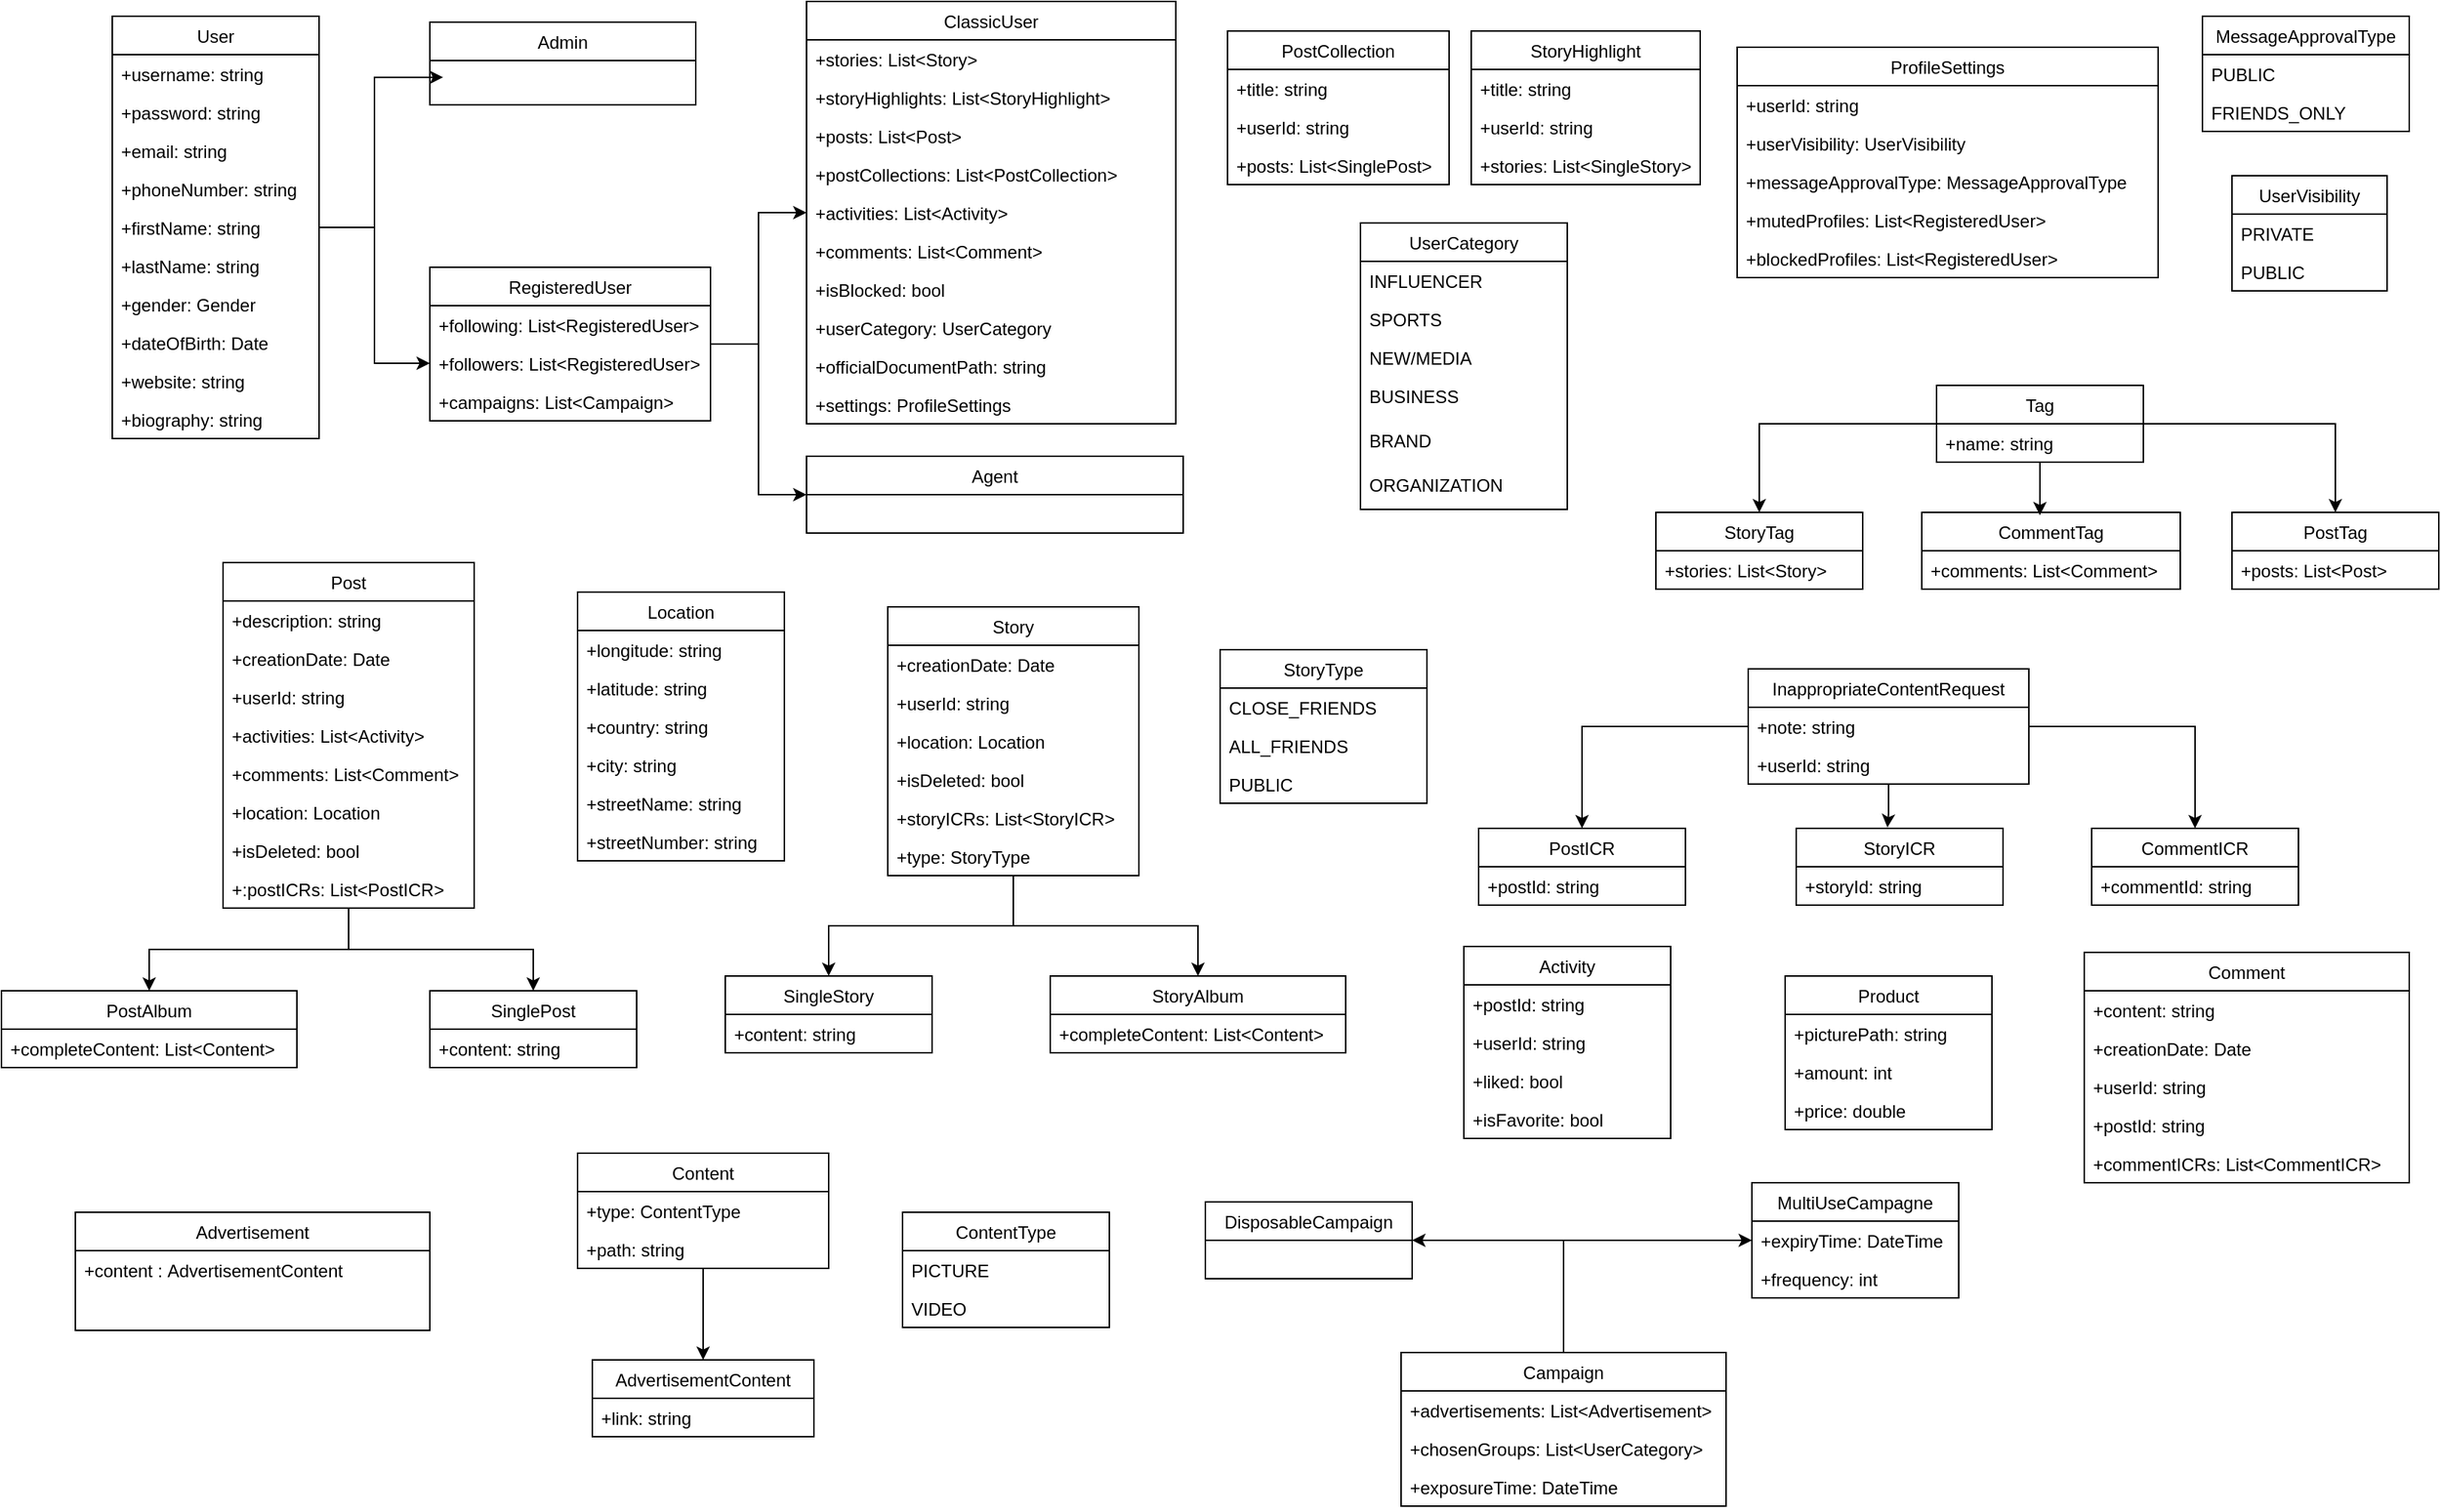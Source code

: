 <mxfile version="14.6.6" type="github">
  <diagram id="aJBuOI1GWzpMyhJK2BpH" name="Page-1">
    <mxGraphModel dx="1466" dy="678" grid="1" gridSize="10" guides="1" tooltips="1" connect="1" arrows="1" fold="1" page="1" pageScale="1" pageWidth="850" pageHeight="1100" math="0" shadow="0">
      <root>
        <mxCell id="0" />
        <mxCell id="1" parent="0" />
        <mxCell id="c_Kaz1U0MEZfS42UwjgD-6" style="edgeStyle=orthogonalEdgeStyle;rounded=0;orthogonalLoop=1;jettySize=auto;html=1;exitX=0.5;exitY=1;exitDx=0;exitDy=0;" parent="1" edge="1">
          <mxGeometry relative="1" as="geometry">
            <mxPoint x="60" y="450" as="sourcePoint" />
            <mxPoint x="60" y="450" as="targetPoint" />
          </mxGeometry>
        </mxCell>
        <mxCell id="V9r57XBYMyIFjuuc4Z4z-8" value="Advertisement" style="swimlane;fontStyle=0;childLayout=stackLayout;horizontal=1;startSize=26;fillColor=none;horizontalStack=0;resizeParent=1;resizeParentMax=0;resizeLast=0;collapsible=1;marginBottom=0;" parent="1" vertex="1">
          <mxGeometry x="60" y="840" width="240" height="80" as="geometry" />
        </mxCell>
        <mxCell id="V9r57XBYMyIFjuuc4Z4z-9" value="+content : AdvertisementContent" style="text;strokeColor=none;fillColor=none;align=left;verticalAlign=top;spacingLeft=4;spacingRight=4;overflow=hidden;rotatable=0;points=[[0,0.5],[1,0.5]];portConstraint=eastwest;" parent="V9r57XBYMyIFjuuc4Z4z-8" vertex="1">
          <mxGeometry y="26" width="240" height="54" as="geometry" />
        </mxCell>
        <mxCell id="aZZGKHn7DD-pm9w_UAQp-35" style="edgeStyle=orthogonalEdgeStyle;rounded=0;orthogonalLoop=1;jettySize=auto;html=1;entryX=0;entryY=0.5;entryDx=0;entryDy=0;" edge="1" parent="1" source="V9r57XBYMyIFjuuc4Z4z-31" target="aZZGKHn7DD-pm9w_UAQp-19">
          <mxGeometry relative="1" as="geometry" />
        </mxCell>
        <mxCell id="aZZGKHn7DD-pm9w_UAQp-37" style="edgeStyle=orthogonalEdgeStyle;rounded=0;orthogonalLoop=1;jettySize=auto;html=1;" edge="1" parent="1" source="V9r57XBYMyIFjuuc4Z4z-31" target="aZZGKHn7DD-pm9w_UAQp-31">
          <mxGeometry relative="1" as="geometry" />
        </mxCell>
        <mxCell id="V9r57XBYMyIFjuuc4Z4z-31" value="RegisteredUser" style="swimlane;fontStyle=0;childLayout=stackLayout;horizontal=1;startSize=26;fillColor=none;horizontalStack=0;resizeParent=1;resizeParentMax=0;resizeLast=0;collapsible=1;marginBottom=0;" parent="1" vertex="1">
          <mxGeometry x="300" y="200" width="190" height="104" as="geometry" />
        </mxCell>
        <mxCell id="V9r57XBYMyIFjuuc4Z4z-32" value="+following: List&lt;RegisteredUser&gt;&#xa;" style="text;strokeColor=none;fillColor=none;align=left;verticalAlign=top;spacingLeft=4;spacingRight=4;overflow=hidden;rotatable=0;points=[[0,0.5],[1,0.5]];portConstraint=eastwest;" parent="V9r57XBYMyIFjuuc4Z4z-31" vertex="1">
          <mxGeometry y="26" width="190" height="26" as="geometry" />
        </mxCell>
        <mxCell id="V9r57XBYMyIFjuuc4Z4z-35" value="+followers: List&lt;RegisteredUser&gt;" style="text;strokeColor=none;fillColor=none;align=left;verticalAlign=top;spacingLeft=4;spacingRight=4;overflow=hidden;rotatable=0;points=[[0,0.5],[1,0.5]];portConstraint=eastwest;" parent="V9r57XBYMyIFjuuc4Z4z-31" vertex="1">
          <mxGeometry y="52" width="190" height="26" as="geometry" />
        </mxCell>
        <mxCell id="V9r57XBYMyIFjuuc4Z4z-40" value="+campaigns: List&lt;Campaign&gt;" style="text;strokeColor=none;fillColor=none;align=left;verticalAlign=top;spacingLeft=4;spacingRight=4;overflow=hidden;rotatable=0;points=[[0,0.5],[1,0.5]];portConstraint=eastwest;" parent="V9r57XBYMyIFjuuc4Z4z-31" vertex="1">
          <mxGeometry y="78" width="190" height="26" as="geometry" />
        </mxCell>
        <mxCell id="aZZGKHn7DD-pm9w_UAQp-1" value="Admin" style="swimlane;fontStyle=0;childLayout=stackLayout;horizontal=1;startSize=26;fillColor=none;horizontalStack=0;resizeParent=1;resizeParentMax=0;resizeLast=0;collapsible=1;marginBottom=0;" vertex="1" parent="1">
          <mxGeometry x="300" y="34" width="180" height="56" as="geometry" />
        </mxCell>
        <mxCell id="aZZGKHn7DD-pm9w_UAQp-23" style="edgeStyle=orthogonalEdgeStyle;rounded=0;orthogonalLoop=1;jettySize=auto;html=1;entryX=0.05;entryY=0.667;entryDx=0;entryDy=0;entryPerimeter=0;" edge="1" parent="1" source="aZZGKHn7DD-pm9w_UAQp-5" target="aZZGKHn7DD-pm9w_UAQp-1">
          <mxGeometry relative="1" as="geometry" />
        </mxCell>
        <mxCell id="aZZGKHn7DD-pm9w_UAQp-30" style="edgeStyle=orthogonalEdgeStyle;rounded=0;orthogonalLoop=1;jettySize=auto;html=1;" edge="1" parent="1" source="aZZGKHn7DD-pm9w_UAQp-5" target="V9r57XBYMyIFjuuc4Z4z-35">
          <mxGeometry relative="1" as="geometry" />
        </mxCell>
        <mxCell id="aZZGKHn7DD-pm9w_UAQp-5" value="User" style="swimlane;fontStyle=0;childLayout=stackLayout;horizontal=1;startSize=26;fillColor=none;horizontalStack=0;resizeParent=1;resizeParentMax=0;resizeLast=0;collapsible=1;marginBottom=0;" vertex="1" parent="1">
          <mxGeometry x="85" y="30" width="140" height="286" as="geometry">
            <mxRectangle x="110" y="-91" width="60" height="26" as="alternateBounds" />
          </mxGeometry>
        </mxCell>
        <mxCell id="aZZGKHn7DD-pm9w_UAQp-6" value="+username: string" style="text;strokeColor=none;fillColor=none;align=left;verticalAlign=top;spacingLeft=4;spacingRight=4;overflow=hidden;rotatable=0;points=[[0,0.5],[1,0.5]];portConstraint=eastwest;" vertex="1" parent="aZZGKHn7DD-pm9w_UAQp-5">
          <mxGeometry y="26" width="140" height="26" as="geometry" />
        </mxCell>
        <mxCell id="aZZGKHn7DD-pm9w_UAQp-7" value="+password: string" style="text;strokeColor=none;fillColor=none;align=left;verticalAlign=top;spacingLeft=4;spacingRight=4;overflow=hidden;rotatable=0;points=[[0,0.5],[1,0.5]];portConstraint=eastwest;" vertex="1" parent="aZZGKHn7DD-pm9w_UAQp-5">
          <mxGeometry y="52" width="140" height="26" as="geometry" />
        </mxCell>
        <mxCell id="aZZGKHn7DD-pm9w_UAQp-8" value="+email: string" style="text;strokeColor=none;fillColor=none;align=left;verticalAlign=top;spacingLeft=4;spacingRight=4;overflow=hidden;rotatable=0;points=[[0,0.5],[1,0.5]];portConstraint=eastwest;" vertex="1" parent="aZZGKHn7DD-pm9w_UAQp-5">
          <mxGeometry y="78" width="140" height="26" as="geometry" />
        </mxCell>
        <mxCell id="aZZGKHn7DD-pm9w_UAQp-9" value="+phoneNumber: string" style="text;strokeColor=none;fillColor=none;align=left;verticalAlign=top;spacingLeft=4;spacingRight=4;overflow=hidden;rotatable=0;points=[[0,0.5],[1,0.5]];portConstraint=eastwest;" vertex="1" parent="aZZGKHn7DD-pm9w_UAQp-5">
          <mxGeometry y="104" width="140" height="26" as="geometry" />
        </mxCell>
        <mxCell id="aZZGKHn7DD-pm9w_UAQp-10" value="+firstName: string" style="text;strokeColor=none;fillColor=none;align=left;verticalAlign=top;spacingLeft=4;spacingRight=4;overflow=hidden;rotatable=0;points=[[0,0.5],[1,0.5]];portConstraint=eastwest;" vertex="1" parent="aZZGKHn7DD-pm9w_UAQp-5">
          <mxGeometry y="130" width="140" height="26" as="geometry" />
        </mxCell>
        <mxCell id="aZZGKHn7DD-pm9w_UAQp-11" value="+lastName: string" style="text;strokeColor=none;fillColor=none;align=left;verticalAlign=top;spacingLeft=4;spacingRight=4;overflow=hidden;rotatable=0;points=[[0,0.5],[1,0.5]];portConstraint=eastwest;" vertex="1" parent="aZZGKHn7DD-pm9w_UAQp-5">
          <mxGeometry y="156" width="140" height="26" as="geometry" />
        </mxCell>
        <mxCell id="aZZGKHn7DD-pm9w_UAQp-12" value="+gender: Gender" style="text;strokeColor=none;fillColor=none;align=left;verticalAlign=top;spacingLeft=4;spacingRight=4;overflow=hidden;rotatable=0;points=[[0,0.5],[1,0.5]];portConstraint=eastwest;" vertex="1" parent="aZZGKHn7DD-pm9w_UAQp-5">
          <mxGeometry y="182" width="140" height="26" as="geometry" />
        </mxCell>
        <mxCell id="aZZGKHn7DD-pm9w_UAQp-13" value="+dateOfBirth: Date" style="text;strokeColor=none;fillColor=none;align=left;verticalAlign=top;spacingLeft=4;spacingRight=4;overflow=hidden;rotatable=0;points=[[0,0.5],[1,0.5]];portConstraint=eastwest;" vertex="1" parent="aZZGKHn7DD-pm9w_UAQp-5">
          <mxGeometry y="208" width="140" height="26" as="geometry" />
        </mxCell>
        <mxCell id="aZZGKHn7DD-pm9w_UAQp-15" value="+website: string" style="text;strokeColor=none;fillColor=none;align=left;verticalAlign=top;spacingLeft=4;spacingRight=4;overflow=hidden;rotatable=0;points=[[0,0.5],[1,0.5]];portConstraint=eastwest;" vertex="1" parent="aZZGKHn7DD-pm9w_UAQp-5">
          <mxGeometry y="234" width="140" height="26" as="geometry" />
        </mxCell>
        <mxCell id="aZZGKHn7DD-pm9w_UAQp-16" value="+biography: string" style="text;strokeColor=none;fillColor=none;align=left;verticalAlign=top;spacingLeft=4;spacingRight=4;overflow=hidden;rotatable=0;points=[[0,0.5],[1,0.5]];portConstraint=eastwest;" vertex="1" parent="aZZGKHn7DD-pm9w_UAQp-5">
          <mxGeometry y="260" width="140" height="26" as="geometry" />
        </mxCell>
        <mxCell id="aZZGKHn7DD-pm9w_UAQp-19" value="Agent" style="swimlane;fontStyle=0;childLayout=stackLayout;horizontal=1;startSize=26;fillColor=none;horizontalStack=0;resizeParent=1;resizeParentMax=0;resizeLast=0;collapsible=1;marginBottom=0;" vertex="1" parent="1">
          <mxGeometry x="555" y="328" width="255" height="52" as="geometry" />
        </mxCell>
        <mxCell id="aZZGKHn7DD-pm9w_UAQp-31" value="ClassicUser" style="swimlane;fontStyle=0;childLayout=stackLayout;horizontal=1;startSize=26;fillColor=none;horizontalStack=0;resizeParent=1;resizeParentMax=0;resizeLast=0;collapsible=1;marginBottom=0;" vertex="1" parent="1">
          <mxGeometry x="555" y="20" width="250" height="286" as="geometry" />
        </mxCell>
        <mxCell id="aZZGKHn7DD-pm9w_UAQp-32" value="+stories: List&lt;Story&gt;" style="text;strokeColor=none;fillColor=none;align=left;verticalAlign=top;spacingLeft=4;spacingRight=4;overflow=hidden;rotatable=0;points=[[0,0.5],[1,0.5]];portConstraint=eastwest;" vertex="1" parent="aZZGKHn7DD-pm9w_UAQp-31">
          <mxGeometry y="26" width="250" height="26" as="geometry" />
        </mxCell>
        <mxCell id="aZZGKHn7DD-pm9w_UAQp-33" value="+storyHighlights: List&lt;StoryHighlight&gt;" style="text;strokeColor=none;fillColor=none;align=left;verticalAlign=top;spacingLeft=4;spacingRight=4;overflow=hidden;rotatable=0;points=[[0,0.5],[1,0.5]];portConstraint=eastwest;" vertex="1" parent="aZZGKHn7DD-pm9w_UAQp-31">
          <mxGeometry y="52" width="250" height="26" as="geometry" />
        </mxCell>
        <mxCell id="aZZGKHn7DD-pm9w_UAQp-38" value="+posts: List&lt;Post&gt;" style="text;strokeColor=none;fillColor=none;align=left;verticalAlign=top;spacingLeft=4;spacingRight=4;overflow=hidden;rotatable=0;points=[[0,0.5],[1,0.5]];portConstraint=eastwest;" vertex="1" parent="aZZGKHn7DD-pm9w_UAQp-31">
          <mxGeometry y="78" width="250" height="26" as="geometry" />
        </mxCell>
        <mxCell id="aZZGKHn7DD-pm9w_UAQp-42" value="+postCollections: List&lt;PostCollection&gt;" style="text;strokeColor=none;fillColor=none;align=left;verticalAlign=top;spacingLeft=4;spacingRight=4;overflow=hidden;rotatable=0;points=[[0,0.5],[1,0.5]];portConstraint=eastwest;" vertex="1" parent="aZZGKHn7DD-pm9w_UAQp-31">
          <mxGeometry y="104" width="250" height="26" as="geometry" />
        </mxCell>
        <mxCell id="aZZGKHn7DD-pm9w_UAQp-43" value="+activities: List&lt;Activity&gt;" style="text;strokeColor=none;fillColor=none;align=left;verticalAlign=top;spacingLeft=4;spacingRight=4;overflow=hidden;rotatable=0;points=[[0,0.5],[1,0.5]];portConstraint=eastwest;" vertex="1" parent="aZZGKHn7DD-pm9w_UAQp-31">
          <mxGeometry y="130" width="250" height="26" as="geometry" />
        </mxCell>
        <mxCell id="aZZGKHn7DD-pm9w_UAQp-44" value="+comments: List&lt;Comment&gt;" style="text;strokeColor=none;fillColor=none;align=left;verticalAlign=top;spacingLeft=4;spacingRight=4;overflow=hidden;rotatable=0;points=[[0,0.5],[1,0.5]];portConstraint=eastwest;" vertex="1" parent="aZZGKHn7DD-pm9w_UAQp-31">
          <mxGeometry y="156" width="250" height="26" as="geometry" />
        </mxCell>
        <mxCell id="aZZGKHn7DD-pm9w_UAQp-45" value="+isBlocked: bool" style="text;strokeColor=none;fillColor=none;align=left;verticalAlign=top;spacingLeft=4;spacingRight=4;overflow=hidden;rotatable=0;points=[[0,0.5],[1,0.5]];portConstraint=eastwest;" vertex="1" parent="aZZGKHn7DD-pm9w_UAQp-31">
          <mxGeometry y="182" width="250" height="26" as="geometry" />
        </mxCell>
        <mxCell id="aZZGKHn7DD-pm9w_UAQp-46" value="+userCategory: UserCategory" style="text;strokeColor=none;fillColor=none;align=left;verticalAlign=top;spacingLeft=4;spacingRight=4;overflow=hidden;rotatable=0;points=[[0,0.5],[1,0.5]];portConstraint=eastwest;" vertex="1" parent="aZZGKHn7DD-pm9w_UAQp-31">
          <mxGeometry y="208" width="250" height="26" as="geometry" />
        </mxCell>
        <mxCell id="aZZGKHn7DD-pm9w_UAQp-54" value="+officialDocumentPath: string" style="text;strokeColor=none;fillColor=none;align=left;verticalAlign=top;spacingLeft=4;spacingRight=4;overflow=hidden;rotatable=0;points=[[0,0.5],[1,0.5]];portConstraint=eastwest;" vertex="1" parent="aZZGKHn7DD-pm9w_UAQp-31">
          <mxGeometry y="234" width="250" height="26" as="geometry" />
        </mxCell>
        <mxCell id="aZZGKHn7DD-pm9w_UAQp-75" value="+settings: ProfileSettings" style="text;strokeColor=none;fillColor=none;align=left;verticalAlign=top;spacingLeft=4;spacingRight=4;overflow=hidden;rotatable=0;points=[[0,0.5],[1,0.5]];portConstraint=eastwest;" vertex="1" parent="aZZGKHn7DD-pm9w_UAQp-31">
          <mxGeometry y="260" width="250" height="26" as="geometry" />
        </mxCell>
        <mxCell id="aZZGKHn7DD-pm9w_UAQp-47" value="UserCategory" style="swimlane;fontStyle=0;childLayout=stackLayout;horizontal=1;startSize=26;fillColor=none;horizontalStack=0;resizeParent=1;resizeParentMax=0;resizeLast=0;collapsible=1;marginBottom=0;" vertex="1" parent="1">
          <mxGeometry x="930" y="170" width="140" height="194" as="geometry" />
        </mxCell>
        <mxCell id="aZZGKHn7DD-pm9w_UAQp-48" value="INFLUENCER" style="text;strokeColor=none;fillColor=none;align=left;verticalAlign=top;spacingLeft=4;spacingRight=4;overflow=hidden;rotatable=0;points=[[0,0.5],[1,0.5]];portConstraint=eastwest;" vertex="1" parent="aZZGKHn7DD-pm9w_UAQp-47">
          <mxGeometry y="26" width="140" height="26" as="geometry" />
        </mxCell>
        <mxCell id="aZZGKHn7DD-pm9w_UAQp-49" value="SPORTS" style="text;strokeColor=none;fillColor=none;align=left;verticalAlign=top;spacingLeft=4;spacingRight=4;overflow=hidden;rotatable=0;points=[[0,0.5],[1,0.5]];portConstraint=eastwest;" vertex="1" parent="aZZGKHn7DD-pm9w_UAQp-47">
          <mxGeometry y="52" width="140" height="26" as="geometry" />
        </mxCell>
        <mxCell id="aZZGKHn7DD-pm9w_UAQp-50" value="NEW/MEDIA" style="text;strokeColor=none;fillColor=none;align=left;verticalAlign=top;spacingLeft=4;spacingRight=4;overflow=hidden;rotatable=0;points=[[0,0.5],[1,0.5]];portConstraint=eastwest;" vertex="1" parent="aZZGKHn7DD-pm9w_UAQp-47">
          <mxGeometry y="78" width="140" height="26" as="geometry" />
        </mxCell>
        <mxCell id="aZZGKHn7DD-pm9w_UAQp-51" value="BUSINESS" style="text;strokeColor=none;fillColor=none;align=left;verticalAlign=top;spacingLeft=4;spacingRight=4;overflow=hidden;rotatable=0;points=[[0,0.5],[1,0.5]];portConstraint=eastwest;" vertex="1" parent="aZZGKHn7DD-pm9w_UAQp-47">
          <mxGeometry y="104" width="140" height="30" as="geometry" />
        </mxCell>
        <mxCell id="aZZGKHn7DD-pm9w_UAQp-52" value="BRAND" style="text;strokeColor=none;fillColor=none;align=left;verticalAlign=top;spacingLeft=4;spacingRight=4;overflow=hidden;rotatable=0;points=[[0,0.5],[1,0.5]];portConstraint=eastwest;" vertex="1" parent="aZZGKHn7DD-pm9w_UAQp-47">
          <mxGeometry y="134" width="140" height="30" as="geometry" />
        </mxCell>
        <mxCell id="aZZGKHn7DD-pm9w_UAQp-53" value="ORGANIZATION" style="text;strokeColor=none;fillColor=none;align=left;verticalAlign=top;spacingLeft=4;spacingRight=4;overflow=hidden;rotatable=0;points=[[0,0.5],[1,0.5]];portConstraint=eastwest;" vertex="1" parent="aZZGKHn7DD-pm9w_UAQp-47">
          <mxGeometry y="164" width="140" height="30" as="geometry" />
        </mxCell>
        <mxCell id="aZZGKHn7DD-pm9w_UAQp-55" value="ProfileSettings" style="swimlane;fontStyle=0;childLayout=stackLayout;horizontal=1;startSize=26;fillColor=none;horizontalStack=0;resizeParent=1;resizeParentMax=0;resizeLast=0;collapsible=1;marginBottom=0;" vertex="1" parent="1">
          <mxGeometry x="1185" y="51" width="285" height="156" as="geometry" />
        </mxCell>
        <mxCell id="aZZGKHn7DD-pm9w_UAQp-56" value="+userId: string" style="text;strokeColor=none;fillColor=none;align=left;verticalAlign=top;spacingLeft=4;spacingRight=4;overflow=hidden;rotatable=0;points=[[0,0.5],[1,0.5]];portConstraint=eastwest;" vertex="1" parent="aZZGKHn7DD-pm9w_UAQp-55">
          <mxGeometry y="26" width="285" height="26" as="geometry" />
        </mxCell>
        <mxCell id="aZZGKHn7DD-pm9w_UAQp-59" value="+userVisibility: UserVisibility" style="text;strokeColor=none;fillColor=none;align=left;verticalAlign=top;spacingLeft=4;spacingRight=4;overflow=hidden;rotatable=0;points=[[0,0.5],[1,0.5]];portConstraint=eastwest;" vertex="1" parent="aZZGKHn7DD-pm9w_UAQp-55">
          <mxGeometry y="52" width="285" height="26" as="geometry" />
        </mxCell>
        <mxCell id="aZZGKHn7DD-pm9w_UAQp-60" value="+messageApprovalType: MessageApprovalType" style="text;strokeColor=none;fillColor=none;align=left;verticalAlign=top;spacingLeft=4;spacingRight=4;overflow=hidden;rotatable=0;points=[[0,0.5],[1,0.5]];portConstraint=eastwest;" vertex="1" parent="aZZGKHn7DD-pm9w_UAQp-55">
          <mxGeometry y="78" width="285" height="26" as="geometry" />
        </mxCell>
        <mxCell id="aZZGKHn7DD-pm9w_UAQp-61" value="+mutedProfiles: List&lt;RegisteredUser&gt;" style="text;strokeColor=none;fillColor=none;align=left;verticalAlign=top;spacingLeft=4;spacingRight=4;overflow=hidden;rotatable=0;points=[[0,0.5],[1,0.5]];portConstraint=eastwest;" vertex="1" parent="aZZGKHn7DD-pm9w_UAQp-55">
          <mxGeometry y="104" width="285" height="26" as="geometry" />
        </mxCell>
        <mxCell id="aZZGKHn7DD-pm9w_UAQp-62" value="+blockedProfiles: List&lt;RegisteredUser&gt;" style="text;strokeColor=none;fillColor=none;align=left;verticalAlign=top;spacingLeft=4;spacingRight=4;overflow=hidden;rotatable=0;points=[[0,0.5],[1,0.5]];portConstraint=eastwest;" vertex="1" parent="aZZGKHn7DD-pm9w_UAQp-55">
          <mxGeometry y="130" width="285" height="26" as="geometry" />
        </mxCell>
        <mxCell id="aZZGKHn7DD-pm9w_UAQp-67" value="UserVisibility" style="swimlane;fontStyle=0;childLayout=stackLayout;horizontal=1;startSize=26;fillColor=none;horizontalStack=0;resizeParent=1;resizeParentMax=0;resizeLast=0;collapsible=1;marginBottom=0;" vertex="1" parent="1">
          <mxGeometry x="1520" y="138" width="105" height="78" as="geometry" />
        </mxCell>
        <mxCell id="aZZGKHn7DD-pm9w_UAQp-68" value="PRIVATE" style="text;strokeColor=none;fillColor=none;align=left;verticalAlign=top;spacingLeft=4;spacingRight=4;overflow=hidden;rotatable=0;points=[[0,0.5],[1,0.5]];portConstraint=eastwest;" vertex="1" parent="aZZGKHn7DD-pm9w_UAQp-67">
          <mxGeometry y="26" width="105" height="26" as="geometry" />
        </mxCell>
        <mxCell id="aZZGKHn7DD-pm9w_UAQp-69" value="PUBLIC" style="text;strokeColor=none;fillColor=none;align=left;verticalAlign=top;spacingLeft=4;spacingRight=4;overflow=hidden;rotatable=0;points=[[0,0.5],[1,0.5]];portConstraint=eastwest;" vertex="1" parent="aZZGKHn7DD-pm9w_UAQp-67">
          <mxGeometry y="52" width="105" height="26" as="geometry" />
        </mxCell>
        <mxCell id="aZZGKHn7DD-pm9w_UAQp-71" value="MessageApprovalType" style="swimlane;fontStyle=0;childLayout=stackLayout;horizontal=1;startSize=26;fillColor=none;horizontalStack=0;resizeParent=1;resizeParentMax=0;resizeLast=0;collapsible=1;marginBottom=0;" vertex="1" parent="1">
          <mxGeometry x="1500" y="30" width="140" height="78" as="geometry" />
        </mxCell>
        <mxCell id="aZZGKHn7DD-pm9w_UAQp-72" value="PUBLIC" style="text;strokeColor=none;fillColor=none;align=left;verticalAlign=top;spacingLeft=4;spacingRight=4;overflow=hidden;rotatable=0;points=[[0,0.5],[1,0.5]];portConstraint=eastwest;" vertex="1" parent="aZZGKHn7DD-pm9w_UAQp-71">
          <mxGeometry y="26" width="140" height="26" as="geometry" />
        </mxCell>
        <mxCell id="aZZGKHn7DD-pm9w_UAQp-73" value="FRIENDS_ONLY" style="text;strokeColor=none;fillColor=none;align=left;verticalAlign=top;spacingLeft=4;spacingRight=4;overflow=hidden;rotatable=0;points=[[0,0.5],[1,0.5]];portConstraint=eastwest;" vertex="1" parent="aZZGKHn7DD-pm9w_UAQp-71">
          <mxGeometry y="52" width="140" height="26" as="geometry" />
        </mxCell>
        <mxCell id="aZZGKHn7DD-pm9w_UAQp-92" style="edgeStyle=orthogonalEdgeStyle;rounded=0;orthogonalLoop=1;jettySize=auto;html=1;" edge="1" parent="1" source="aZZGKHn7DD-pm9w_UAQp-76" target="aZZGKHn7DD-pm9w_UAQp-80">
          <mxGeometry relative="1" as="geometry" />
        </mxCell>
        <mxCell id="aZZGKHn7DD-pm9w_UAQp-93" style="edgeStyle=orthogonalEdgeStyle;rounded=0;orthogonalLoop=1;jettySize=auto;html=1;entryX=0.5;entryY=0;entryDx=0;entryDy=0;" edge="1" parent="1" source="aZZGKHn7DD-pm9w_UAQp-76" target="aZZGKHn7DD-pm9w_UAQp-88">
          <mxGeometry relative="1" as="geometry" />
        </mxCell>
        <mxCell id="aZZGKHn7DD-pm9w_UAQp-94" style="edgeStyle=orthogonalEdgeStyle;rounded=0;orthogonalLoop=1;jettySize=auto;html=1;entryX=0.457;entryY=0.038;entryDx=0;entryDy=0;entryPerimeter=0;" edge="1" parent="1" source="aZZGKHn7DD-pm9w_UAQp-76" target="aZZGKHn7DD-pm9w_UAQp-84">
          <mxGeometry relative="1" as="geometry" />
        </mxCell>
        <mxCell id="aZZGKHn7DD-pm9w_UAQp-76" value="Tag" style="swimlane;fontStyle=0;childLayout=stackLayout;horizontal=1;startSize=26;fillColor=none;horizontalStack=0;resizeParent=1;resizeParentMax=0;resizeLast=0;collapsible=1;marginBottom=0;" vertex="1" parent="1">
          <mxGeometry x="1320" y="280" width="140" height="52" as="geometry" />
        </mxCell>
        <mxCell id="aZZGKHn7DD-pm9w_UAQp-77" value="+name: string" style="text;strokeColor=none;fillColor=none;align=left;verticalAlign=top;spacingLeft=4;spacingRight=4;overflow=hidden;rotatable=0;points=[[0,0.5],[1,0.5]];portConstraint=eastwest;" vertex="1" parent="aZZGKHn7DD-pm9w_UAQp-76">
          <mxGeometry y="26" width="140" height="26" as="geometry" />
        </mxCell>
        <mxCell id="aZZGKHn7DD-pm9w_UAQp-80" value="StoryTag" style="swimlane;fontStyle=0;childLayout=stackLayout;horizontal=1;startSize=26;fillColor=none;horizontalStack=0;resizeParent=1;resizeParentMax=0;resizeLast=0;collapsible=1;marginBottom=0;" vertex="1" parent="1">
          <mxGeometry x="1130" y="366" width="140" height="52" as="geometry" />
        </mxCell>
        <mxCell id="aZZGKHn7DD-pm9w_UAQp-82" value="+stories: List&lt;Story&gt;" style="text;strokeColor=none;fillColor=none;align=left;verticalAlign=top;spacingLeft=4;spacingRight=4;overflow=hidden;rotatable=0;points=[[0,0.5],[1,0.5]];portConstraint=eastwest;" vertex="1" parent="aZZGKHn7DD-pm9w_UAQp-80">
          <mxGeometry y="26" width="140" height="26" as="geometry" />
        </mxCell>
        <mxCell id="aZZGKHn7DD-pm9w_UAQp-84" value="CommentTag" style="swimlane;fontStyle=0;childLayout=stackLayout;horizontal=1;startSize=26;fillColor=none;horizontalStack=0;resizeParent=1;resizeParentMax=0;resizeLast=0;collapsible=1;marginBottom=0;" vertex="1" parent="1">
          <mxGeometry x="1310" y="366" width="175" height="52" as="geometry" />
        </mxCell>
        <mxCell id="aZZGKHn7DD-pm9w_UAQp-86" value="+comments: List&lt;Comment&gt;" style="text;strokeColor=none;fillColor=none;align=left;verticalAlign=top;spacingLeft=4;spacingRight=4;overflow=hidden;rotatable=0;points=[[0,0.5],[1,0.5]];portConstraint=eastwest;" vertex="1" parent="aZZGKHn7DD-pm9w_UAQp-84">
          <mxGeometry y="26" width="175" height="26" as="geometry" />
        </mxCell>
        <mxCell id="aZZGKHn7DD-pm9w_UAQp-88" value="PostTag" style="swimlane;fontStyle=0;childLayout=stackLayout;horizontal=1;startSize=26;fillColor=none;horizontalStack=0;resizeParent=1;resizeParentMax=0;resizeLast=0;collapsible=1;marginBottom=0;" vertex="1" parent="1">
          <mxGeometry x="1520" y="366" width="140" height="52" as="geometry" />
        </mxCell>
        <mxCell id="aZZGKHn7DD-pm9w_UAQp-89" value="+posts: List&lt;Post&gt;" style="text;strokeColor=none;fillColor=none;align=left;verticalAlign=top;spacingLeft=4;spacingRight=4;overflow=hidden;rotatable=0;points=[[0,0.5],[1,0.5]];portConstraint=eastwest;" vertex="1" parent="aZZGKHn7DD-pm9w_UAQp-88">
          <mxGeometry y="26" width="140" height="26" as="geometry" />
        </mxCell>
        <mxCell id="aZZGKHn7DD-pm9w_UAQp-111" style="edgeStyle=orthogonalEdgeStyle;rounded=0;orthogonalLoop=1;jettySize=auto;html=1;" edge="1" parent="1" source="aZZGKHn7DD-pm9w_UAQp-95" target="aZZGKHn7DD-pm9w_UAQp-107">
          <mxGeometry relative="1" as="geometry" />
        </mxCell>
        <mxCell id="aZZGKHn7DD-pm9w_UAQp-113" style="edgeStyle=orthogonalEdgeStyle;rounded=0;orthogonalLoop=1;jettySize=auto;html=1;entryX=0.5;entryY=0;entryDx=0;entryDy=0;" edge="1" parent="1" source="aZZGKHn7DD-pm9w_UAQp-95" target="aZZGKHn7DD-pm9w_UAQp-99">
          <mxGeometry relative="1" as="geometry" />
        </mxCell>
        <mxCell id="aZZGKHn7DD-pm9w_UAQp-114" style="edgeStyle=orthogonalEdgeStyle;rounded=0;orthogonalLoop=1;jettySize=auto;html=1;entryX=0.441;entryY=-0.012;entryDx=0;entryDy=0;entryPerimeter=0;" edge="1" parent="1" source="aZZGKHn7DD-pm9w_UAQp-95" target="aZZGKHn7DD-pm9w_UAQp-103">
          <mxGeometry relative="1" as="geometry" />
        </mxCell>
        <mxCell id="aZZGKHn7DD-pm9w_UAQp-95" value="InappropriateContentRequest" style="swimlane;fontStyle=0;childLayout=stackLayout;horizontal=1;startSize=26;fillColor=none;horizontalStack=0;resizeParent=1;resizeParentMax=0;resizeLast=0;collapsible=1;marginBottom=0;" vertex="1" parent="1">
          <mxGeometry x="1192.5" y="472" width="190" height="78" as="geometry" />
        </mxCell>
        <mxCell id="aZZGKHn7DD-pm9w_UAQp-96" value="+note: string" style="text;strokeColor=none;fillColor=none;align=left;verticalAlign=top;spacingLeft=4;spacingRight=4;overflow=hidden;rotatable=0;points=[[0,0.5],[1,0.5]];portConstraint=eastwest;" vertex="1" parent="aZZGKHn7DD-pm9w_UAQp-95">
          <mxGeometry y="26" width="190" height="26" as="geometry" />
        </mxCell>
        <mxCell id="aZZGKHn7DD-pm9w_UAQp-97" value="+userId: string" style="text;strokeColor=none;fillColor=none;align=left;verticalAlign=top;spacingLeft=4;spacingRight=4;overflow=hidden;rotatable=0;points=[[0,0.5],[1,0.5]];portConstraint=eastwest;" vertex="1" parent="aZZGKHn7DD-pm9w_UAQp-95">
          <mxGeometry y="52" width="190" height="26" as="geometry" />
        </mxCell>
        <mxCell id="aZZGKHn7DD-pm9w_UAQp-99" value="PostICR" style="swimlane;fontStyle=0;childLayout=stackLayout;horizontal=1;startSize=26;fillColor=none;horizontalStack=0;resizeParent=1;resizeParentMax=0;resizeLast=0;collapsible=1;marginBottom=0;" vertex="1" parent="1">
          <mxGeometry x="1010" y="580" width="140" height="52" as="geometry" />
        </mxCell>
        <mxCell id="aZZGKHn7DD-pm9w_UAQp-100" value="+postId: string" style="text;strokeColor=none;fillColor=none;align=left;verticalAlign=top;spacingLeft=4;spacingRight=4;overflow=hidden;rotatable=0;points=[[0,0.5],[1,0.5]];portConstraint=eastwest;" vertex="1" parent="aZZGKHn7DD-pm9w_UAQp-99">
          <mxGeometry y="26" width="140" height="26" as="geometry" />
        </mxCell>
        <mxCell id="aZZGKHn7DD-pm9w_UAQp-103" value="StoryICR" style="swimlane;fontStyle=0;childLayout=stackLayout;horizontal=1;startSize=26;fillColor=none;horizontalStack=0;resizeParent=1;resizeParentMax=0;resizeLast=0;collapsible=1;marginBottom=0;" vertex="1" parent="1">
          <mxGeometry x="1225" y="580" width="140" height="52" as="geometry" />
        </mxCell>
        <mxCell id="aZZGKHn7DD-pm9w_UAQp-104" value="+storyId: string" style="text;strokeColor=none;fillColor=none;align=left;verticalAlign=top;spacingLeft=4;spacingRight=4;overflow=hidden;rotatable=0;points=[[0,0.5],[1,0.5]];portConstraint=eastwest;" vertex="1" parent="aZZGKHn7DD-pm9w_UAQp-103">
          <mxGeometry y="26" width="140" height="26" as="geometry" />
        </mxCell>
        <mxCell id="aZZGKHn7DD-pm9w_UAQp-107" value="CommentICR" style="swimlane;fontStyle=0;childLayout=stackLayout;horizontal=1;startSize=26;fillColor=none;horizontalStack=0;resizeParent=1;resizeParentMax=0;resizeLast=0;collapsible=1;marginBottom=0;" vertex="1" parent="1">
          <mxGeometry x="1425" y="580" width="140" height="52" as="geometry" />
        </mxCell>
        <mxCell id="aZZGKHn7DD-pm9w_UAQp-108" value="+commentId: string" style="text;strokeColor=none;fillColor=none;align=left;verticalAlign=top;spacingLeft=4;spacingRight=4;overflow=hidden;rotatable=0;points=[[0,0.5],[1,0.5]];portConstraint=eastwest;" vertex="1" parent="aZZGKHn7DD-pm9w_UAQp-107">
          <mxGeometry y="26" width="140" height="26" as="geometry" />
        </mxCell>
        <mxCell id="aZZGKHn7DD-pm9w_UAQp-134" style="edgeStyle=orthogonalEdgeStyle;rounded=0;orthogonalLoop=1;jettySize=auto;html=1;entryX=0.5;entryY=0;entryDx=0;entryDy=0;" edge="1" parent="1" source="aZZGKHn7DD-pm9w_UAQp-115" target="aZZGKHn7DD-pm9w_UAQp-130">
          <mxGeometry relative="1" as="geometry" />
        </mxCell>
        <mxCell id="aZZGKHn7DD-pm9w_UAQp-135" style="edgeStyle=orthogonalEdgeStyle;rounded=0;orthogonalLoop=1;jettySize=auto;html=1;" edge="1" parent="1" source="aZZGKHn7DD-pm9w_UAQp-115" target="aZZGKHn7DD-pm9w_UAQp-126">
          <mxGeometry relative="1" as="geometry" />
        </mxCell>
        <mxCell id="aZZGKHn7DD-pm9w_UAQp-115" value="Post" style="swimlane;fontStyle=0;childLayout=stackLayout;horizontal=1;startSize=26;fillColor=none;horizontalStack=0;resizeParent=1;resizeParentMax=0;resizeLast=0;collapsible=1;marginBottom=0;" vertex="1" parent="1">
          <mxGeometry x="160" y="400" width="170" height="234" as="geometry" />
        </mxCell>
        <mxCell id="aZZGKHn7DD-pm9w_UAQp-116" value="+description: string" style="text;strokeColor=none;fillColor=none;align=left;verticalAlign=top;spacingLeft=4;spacingRight=4;overflow=hidden;rotatable=0;points=[[0,0.5],[1,0.5]];portConstraint=eastwest;" vertex="1" parent="aZZGKHn7DD-pm9w_UAQp-115">
          <mxGeometry y="26" width="170" height="26" as="geometry" />
        </mxCell>
        <mxCell id="aZZGKHn7DD-pm9w_UAQp-119" value="+creationDate: Date" style="text;strokeColor=none;fillColor=none;align=left;verticalAlign=top;spacingLeft=4;spacingRight=4;overflow=hidden;rotatable=0;points=[[0,0.5],[1,0.5]];portConstraint=eastwest;" vertex="1" parent="aZZGKHn7DD-pm9w_UAQp-115">
          <mxGeometry y="52" width="170" height="26" as="geometry" />
        </mxCell>
        <mxCell id="aZZGKHn7DD-pm9w_UAQp-120" value="+userId: string" style="text;strokeColor=none;fillColor=none;align=left;verticalAlign=top;spacingLeft=4;spacingRight=4;overflow=hidden;rotatable=0;points=[[0,0.5],[1,0.5]];portConstraint=eastwest;" vertex="1" parent="aZZGKHn7DD-pm9w_UAQp-115">
          <mxGeometry y="78" width="170" height="26" as="geometry" />
        </mxCell>
        <mxCell id="aZZGKHn7DD-pm9w_UAQp-121" value="+activities: List&lt;Activity&gt;" style="text;strokeColor=none;fillColor=none;align=left;verticalAlign=top;spacingLeft=4;spacingRight=4;overflow=hidden;rotatable=0;points=[[0,0.5],[1,0.5]];portConstraint=eastwest;" vertex="1" parent="aZZGKHn7DD-pm9w_UAQp-115">
          <mxGeometry y="104" width="170" height="26" as="geometry" />
        </mxCell>
        <mxCell id="aZZGKHn7DD-pm9w_UAQp-122" value="+comments: List&lt;Comment&gt;" style="text;strokeColor=none;fillColor=none;align=left;verticalAlign=top;spacingLeft=4;spacingRight=4;overflow=hidden;rotatable=0;points=[[0,0.5],[1,0.5]];portConstraint=eastwest;" vertex="1" parent="aZZGKHn7DD-pm9w_UAQp-115">
          <mxGeometry y="130" width="170" height="26" as="geometry" />
        </mxCell>
        <mxCell id="aZZGKHn7DD-pm9w_UAQp-123" value="+location: Location" style="text;strokeColor=none;fillColor=none;align=left;verticalAlign=top;spacingLeft=4;spacingRight=4;overflow=hidden;rotatable=0;points=[[0,0.5],[1,0.5]];portConstraint=eastwest;" vertex="1" parent="aZZGKHn7DD-pm9w_UAQp-115">
          <mxGeometry y="156" width="170" height="26" as="geometry" />
        </mxCell>
        <mxCell id="aZZGKHn7DD-pm9w_UAQp-124" value="+isDeleted: bool" style="text;strokeColor=none;fillColor=none;align=left;verticalAlign=top;spacingLeft=4;spacingRight=4;overflow=hidden;rotatable=0;points=[[0,0.5],[1,0.5]];portConstraint=eastwest;" vertex="1" parent="aZZGKHn7DD-pm9w_UAQp-115">
          <mxGeometry y="182" width="170" height="26" as="geometry" />
        </mxCell>
        <mxCell id="aZZGKHn7DD-pm9w_UAQp-125" value="+:postICRs: List&lt;PostICR&gt;" style="text;strokeColor=none;fillColor=none;align=left;verticalAlign=top;spacingLeft=4;spacingRight=4;overflow=hidden;rotatable=0;points=[[0,0.5],[1,0.5]];portConstraint=eastwest;" vertex="1" parent="aZZGKHn7DD-pm9w_UAQp-115">
          <mxGeometry y="208" width="170" height="26" as="geometry" />
        </mxCell>
        <mxCell id="aZZGKHn7DD-pm9w_UAQp-126" value="SinglePost" style="swimlane;fontStyle=0;childLayout=stackLayout;horizontal=1;startSize=26;fillColor=none;horizontalStack=0;resizeParent=1;resizeParentMax=0;resizeLast=0;collapsible=1;marginBottom=0;" vertex="1" parent="1">
          <mxGeometry x="300" y="690" width="140" height="52" as="geometry" />
        </mxCell>
        <mxCell id="aZZGKHn7DD-pm9w_UAQp-127" value="+content: string" style="text;strokeColor=none;fillColor=none;align=left;verticalAlign=top;spacingLeft=4;spacingRight=4;overflow=hidden;rotatable=0;points=[[0,0.5],[1,0.5]];portConstraint=eastwest;" vertex="1" parent="aZZGKHn7DD-pm9w_UAQp-126">
          <mxGeometry y="26" width="140" height="26" as="geometry" />
        </mxCell>
        <mxCell id="aZZGKHn7DD-pm9w_UAQp-130" value="PostAlbum" style="swimlane;fontStyle=0;childLayout=stackLayout;horizontal=1;startSize=26;fillColor=none;horizontalStack=0;resizeParent=1;resizeParentMax=0;resizeLast=0;collapsible=1;marginBottom=0;" vertex="1" parent="1">
          <mxGeometry x="10" y="690" width="200" height="52" as="geometry" />
        </mxCell>
        <mxCell id="aZZGKHn7DD-pm9w_UAQp-131" value="+completeContent: List&lt;Content&gt;" style="text;strokeColor=none;fillColor=none;align=left;verticalAlign=top;spacingLeft=4;spacingRight=4;overflow=hidden;rotatable=0;points=[[0,0.5],[1,0.5]];portConstraint=eastwest;" vertex="1" parent="aZZGKHn7DD-pm9w_UAQp-130">
          <mxGeometry y="26" width="200" height="26" as="geometry" />
        </mxCell>
        <mxCell id="aZZGKHn7DD-pm9w_UAQp-151" style="edgeStyle=orthogonalEdgeStyle;rounded=0;orthogonalLoop=1;jettySize=auto;html=1;entryX=0.5;entryY=0;entryDx=0;entryDy=0;" edge="1" parent="1" source="aZZGKHn7DD-pm9w_UAQp-136" target="aZZGKHn7DD-pm9w_UAQp-140">
          <mxGeometry relative="1" as="geometry" />
        </mxCell>
        <mxCell id="aZZGKHn7DD-pm9w_UAQp-152" style="edgeStyle=orthogonalEdgeStyle;rounded=0;orthogonalLoop=1;jettySize=auto;html=1;" edge="1" parent="1" source="aZZGKHn7DD-pm9w_UAQp-136" target="aZZGKHn7DD-pm9w_UAQp-144">
          <mxGeometry relative="1" as="geometry" />
        </mxCell>
        <mxCell id="aZZGKHn7DD-pm9w_UAQp-136" value="Story" style="swimlane;fontStyle=0;childLayout=stackLayout;horizontal=1;startSize=26;fillColor=none;horizontalStack=0;resizeParent=1;resizeParentMax=0;resizeLast=0;collapsible=1;marginBottom=0;" vertex="1" parent="1">
          <mxGeometry x="610" y="430" width="170" height="182" as="geometry" />
        </mxCell>
        <mxCell id="aZZGKHn7DD-pm9w_UAQp-137" value="+creationDate: Date" style="text;strokeColor=none;fillColor=none;align=left;verticalAlign=top;spacingLeft=4;spacingRight=4;overflow=hidden;rotatable=0;points=[[0,0.5],[1,0.5]];portConstraint=eastwest;" vertex="1" parent="aZZGKHn7DD-pm9w_UAQp-136">
          <mxGeometry y="26" width="170" height="26" as="geometry" />
        </mxCell>
        <mxCell id="aZZGKHn7DD-pm9w_UAQp-138" value="+userId: string" style="text;strokeColor=none;fillColor=none;align=left;verticalAlign=top;spacingLeft=4;spacingRight=4;overflow=hidden;rotatable=0;points=[[0,0.5],[1,0.5]];portConstraint=eastwest;" vertex="1" parent="aZZGKHn7DD-pm9w_UAQp-136">
          <mxGeometry y="52" width="170" height="26" as="geometry" />
        </mxCell>
        <mxCell id="aZZGKHn7DD-pm9w_UAQp-139" value="+location: Location" style="text;strokeColor=none;fillColor=none;align=left;verticalAlign=top;spacingLeft=4;spacingRight=4;overflow=hidden;rotatable=0;points=[[0,0.5],[1,0.5]];portConstraint=eastwest;" vertex="1" parent="aZZGKHn7DD-pm9w_UAQp-136">
          <mxGeometry y="78" width="170" height="26" as="geometry" />
        </mxCell>
        <mxCell id="aZZGKHn7DD-pm9w_UAQp-148" value="+isDeleted: bool" style="text;strokeColor=none;fillColor=none;align=left;verticalAlign=top;spacingLeft=4;spacingRight=4;overflow=hidden;rotatable=0;points=[[0,0.5],[1,0.5]];portConstraint=eastwest;" vertex="1" parent="aZZGKHn7DD-pm9w_UAQp-136">
          <mxGeometry y="104" width="170" height="26" as="geometry" />
        </mxCell>
        <mxCell id="aZZGKHn7DD-pm9w_UAQp-149" value="+storyICRs: List&lt;StoryICR&gt;" style="text;strokeColor=none;fillColor=none;align=left;verticalAlign=top;spacingLeft=4;spacingRight=4;overflow=hidden;rotatable=0;points=[[0,0.5],[1,0.5]];portConstraint=eastwest;" vertex="1" parent="aZZGKHn7DD-pm9w_UAQp-136">
          <mxGeometry y="130" width="170" height="26" as="geometry" />
        </mxCell>
        <mxCell id="aZZGKHn7DD-pm9w_UAQp-150" value="+type: StoryType" style="text;strokeColor=none;fillColor=none;align=left;verticalAlign=top;spacingLeft=4;spacingRight=4;overflow=hidden;rotatable=0;points=[[0,0.5],[1,0.5]];portConstraint=eastwest;" vertex="1" parent="aZZGKHn7DD-pm9w_UAQp-136">
          <mxGeometry y="156" width="170" height="26" as="geometry" />
        </mxCell>
        <mxCell id="aZZGKHn7DD-pm9w_UAQp-140" value="SingleStory" style="swimlane;fontStyle=0;childLayout=stackLayout;horizontal=1;startSize=26;fillColor=none;horizontalStack=0;resizeParent=1;resizeParentMax=0;resizeLast=0;collapsible=1;marginBottom=0;" vertex="1" parent="1">
          <mxGeometry x="500" y="680" width="140" height="52" as="geometry" />
        </mxCell>
        <mxCell id="aZZGKHn7DD-pm9w_UAQp-141" value="+content: string" style="text;strokeColor=none;fillColor=none;align=left;verticalAlign=top;spacingLeft=4;spacingRight=4;overflow=hidden;rotatable=0;points=[[0,0.5],[1,0.5]];portConstraint=eastwest;" vertex="1" parent="aZZGKHn7DD-pm9w_UAQp-140">
          <mxGeometry y="26" width="140" height="26" as="geometry" />
        </mxCell>
        <mxCell id="aZZGKHn7DD-pm9w_UAQp-144" value="StoryAlbum" style="swimlane;fontStyle=0;childLayout=stackLayout;horizontal=1;startSize=26;fillColor=none;horizontalStack=0;resizeParent=1;resizeParentMax=0;resizeLast=0;collapsible=1;marginBottom=0;" vertex="1" parent="1">
          <mxGeometry x="720" y="680" width="200" height="52" as="geometry" />
        </mxCell>
        <mxCell id="aZZGKHn7DD-pm9w_UAQp-145" value="+completeContent: List&lt;Content&gt;" style="text;strokeColor=none;fillColor=none;align=left;verticalAlign=top;spacingLeft=4;spacingRight=4;overflow=hidden;rotatable=0;points=[[0,0.5],[1,0.5]];portConstraint=eastwest;" vertex="1" parent="aZZGKHn7DD-pm9w_UAQp-144">
          <mxGeometry y="26" width="200" height="26" as="geometry" />
        </mxCell>
        <mxCell id="aZZGKHn7DD-pm9w_UAQp-153" value="Location" style="swimlane;fontStyle=0;childLayout=stackLayout;horizontal=1;startSize=26;fillColor=none;horizontalStack=0;resizeParent=1;resizeParentMax=0;resizeLast=0;collapsible=1;marginBottom=0;" vertex="1" parent="1">
          <mxGeometry x="400" y="420" width="140" height="182" as="geometry" />
        </mxCell>
        <mxCell id="aZZGKHn7DD-pm9w_UAQp-154" value="+longitude: string" style="text;strokeColor=none;fillColor=none;align=left;verticalAlign=top;spacingLeft=4;spacingRight=4;overflow=hidden;rotatable=0;points=[[0,0.5],[1,0.5]];portConstraint=eastwest;" vertex="1" parent="aZZGKHn7DD-pm9w_UAQp-153">
          <mxGeometry y="26" width="140" height="26" as="geometry" />
        </mxCell>
        <mxCell id="aZZGKHn7DD-pm9w_UAQp-157" value="+latitude: string" style="text;strokeColor=none;fillColor=none;align=left;verticalAlign=top;spacingLeft=4;spacingRight=4;overflow=hidden;rotatable=0;points=[[0,0.5],[1,0.5]];portConstraint=eastwest;" vertex="1" parent="aZZGKHn7DD-pm9w_UAQp-153">
          <mxGeometry y="52" width="140" height="26" as="geometry" />
        </mxCell>
        <mxCell id="aZZGKHn7DD-pm9w_UAQp-158" value="+country: string" style="text;strokeColor=none;fillColor=none;align=left;verticalAlign=top;spacingLeft=4;spacingRight=4;overflow=hidden;rotatable=0;points=[[0,0.5],[1,0.5]];portConstraint=eastwest;" vertex="1" parent="aZZGKHn7DD-pm9w_UAQp-153">
          <mxGeometry y="78" width="140" height="26" as="geometry" />
        </mxCell>
        <mxCell id="aZZGKHn7DD-pm9w_UAQp-159" value="+city: string" style="text;strokeColor=none;fillColor=none;align=left;verticalAlign=top;spacingLeft=4;spacingRight=4;overflow=hidden;rotatable=0;points=[[0,0.5],[1,0.5]];portConstraint=eastwest;" vertex="1" parent="aZZGKHn7DD-pm9w_UAQp-153">
          <mxGeometry y="104" width="140" height="26" as="geometry" />
        </mxCell>
        <mxCell id="aZZGKHn7DD-pm9w_UAQp-160" value="+streetName: string" style="text;strokeColor=none;fillColor=none;align=left;verticalAlign=top;spacingLeft=4;spacingRight=4;overflow=hidden;rotatable=0;points=[[0,0.5],[1,0.5]];portConstraint=eastwest;" vertex="1" parent="aZZGKHn7DD-pm9w_UAQp-153">
          <mxGeometry y="130" width="140" height="26" as="geometry" />
        </mxCell>
        <mxCell id="aZZGKHn7DD-pm9w_UAQp-161" value="+streetNumber: string" style="text;strokeColor=none;fillColor=none;align=left;verticalAlign=top;spacingLeft=4;spacingRight=4;overflow=hidden;rotatable=0;points=[[0,0.5],[1,0.5]];portConstraint=eastwest;" vertex="1" parent="aZZGKHn7DD-pm9w_UAQp-153">
          <mxGeometry y="156" width="140" height="26" as="geometry" />
        </mxCell>
        <mxCell id="aZZGKHn7DD-pm9w_UAQp-206" style="edgeStyle=orthogonalEdgeStyle;rounded=0;orthogonalLoop=1;jettySize=auto;html=1;" edge="1" parent="1" source="aZZGKHn7DD-pm9w_UAQp-162" target="aZZGKHn7DD-pm9w_UAQp-166">
          <mxGeometry relative="1" as="geometry" />
        </mxCell>
        <mxCell id="aZZGKHn7DD-pm9w_UAQp-162" value="Content" style="swimlane;fontStyle=0;childLayout=stackLayout;horizontal=1;startSize=26;fillColor=none;horizontalStack=0;resizeParent=1;resizeParentMax=0;resizeLast=0;collapsible=1;marginBottom=0;" vertex="1" parent="1">
          <mxGeometry x="400" y="800" width="170" height="78" as="geometry" />
        </mxCell>
        <mxCell id="aZZGKHn7DD-pm9w_UAQp-163" value="+type: ContentType" style="text;strokeColor=none;fillColor=none;align=left;verticalAlign=top;spacingLeft=4;spacingRight=4;overflow=hidden;rotatable=0;points=[[0,0.5],[1,0.5]];portConstraint=eastwest;" vertex="1" parent="aZZGKHn7DD-pm9w_UAQp-162">
          <mxGeometry y="26" width="170" height="26" as="geometry" />
        </mxCell>
        <mxCell id="aZZGKHn7DD-pm9w_UAQp-164" value="+path: string" style="text;strokeColor=none;fillColor=none;align=left;verticalAlign=top;spacingLeft=4;spacingRight=4;overflow=hidden;rotatable=0;points=[[0,0.5],[1,0.5]];portConstraint=eastwest;" vertex="1" parent="aZZGKHn7DD-pm9w_UAQp-162">
          <mxGeometry y="52" width="170" height="26" as="geometry" />
        </mxCell>
        <mxCell id="aZZGKHn7DD-pm9w_UAQp-166" value="AdvertisementContent" style="swimlane;fontStyle=0;childLayout=stackLayout;horizontal=1;startSize=26;fillColor=none;horizontalStack=0;resizeParent=1;resizeParentMax=0;resizeLast=0;collapsible=1;marginBottom=0;" vertex="1" parent="1">
          <mxGeometry x="410" y="940" width="150" height="52" as="geometry" />
        </mxCell>
        <mxCell id="aZZGKHn7DD-pm9w_UAQp-167" value="+link: string" style="text;strokeColor=none;fillColor=none;align=left;verticalAlign=top;spacingLeft=4;spacingRight=4;overflow=hidden;rotatable=0;points=[[0,0.5],[1,0.5]];portConstraint=eastwest;" vertex="1" parent="aZZGKHn7DD-pm9w_UAQp-166">
          <mxGeometry y="26" width="150" height="26" as="geometry" />
        </mxCell>
        <mxCell id="aZZGKHn7DD-pm9w_UAQp-177" value="ContentType" style="swimlane;fontStyle=0;childLayout=stackLayout;horizontal=1;startSize=26;fillColor=none;horizontalStack=0;resizeParent=1;resizeParentMax=0;resizeLast=0;collapsible=1;marginBottom=0;" vertex="1" parent="1">
          <mxGeometry x="620" y="840" width="140" height="78" as="geometry" />
        </mxCell>
        <mxCell id="aZZGKHn7DD-pm9w_UAQp-178" value="PICTURE" style="text;strokeColor=none;fillColor=none;align=left;verticalAlign=top;spacingLeft=4;spacingRight=4;overflow=hidden;rotatable=0;points=[[0,0.5],[1,0.5]];portConstraint=eastwest;" vertex="1" parent="aZZGKHn7DD-pm9w_UAQp-177">
          <mxGeometry y="26" width="140" height="26" as="geometry" />
        </mxCell>
        <mxCell id="aZZGKHn7DD-pm9w_UAQp-179" value="VIDEO" style="text;strokeColor=none;fillColor=none;align=left;verticalAlign=top;spacingLeft=4;spacingRight=4;overflow=hidden;rotatable=0;points=[[0,0.5],[1,0.5]];portConstraint=eastwest;" vertex="1" parent="aZZGKHn7DD-pm9w_UAQp-177">
          <mxGeometry y="52" width="140" height="26" as="geometry" />
        </mxCell>
        <mxCell id="aZZGKHn7DD-pm9w_UAQp-196" style="edgeStyle=orthogonalEdgeStyle;rounded=0;orthogonalLoop=1;jettySize=auto;html=1;exitX=0.5;exitY=0;exitDx=0;exitDy=0;entryX=1;entryY=0.5;entryDx=0;entryDy=0;" edge="1" parent="1" source="aZZGKHn7DD-pm9w_UAQp-181" target="aZZGKHn7DD-pm9w_UAQp-185">
          <mxGeometry relative="1" as="geometry" />
        </mxCell>
        <mxCell id="aZZGKHn7DD-pm9w_UAQp-200" style="edgeStyle=orthogonalEdgeStyle;rounded=0;orthogonalLoop=1;jettySize=auto;html=1;" edge="1" parent="1" source="aZZGKHn7DD-pm9w_UAQp-181" target="aZZGKHn7DD-pm9w_UAQp-190">
          <mxGeometry relative="1" as="geometry" />
        </mxCell>
        <mxCell id="aZZGKHn7DD-pm9w_UAQp-181" value="Campaign" style="swimlane;fontStyle=0;childLayout=stackLayout;horizontal=1;startSize=26;fillColor=none;horizontalStack=0;resizeParent=1;resizeParentMax=0;resizeLast=0;collapsible=1;marginBottom=0;" vertex="1" parent="1">
          <mxGeometry x="957.5" y="935" width="220" height="104" as="geometry" />
        </mxCell>
        <mxCell id="aZZGKHn7DD-pm9w_UAQp-182" value="+advertisements: List&lt;Advertisement&gt;" style="text;strokeColor=none;fillColor=none;align=left;verticalAlign=top;spacingLeft=4;spacingRight=4;overflow=hidden;rotatable=0;points=[[0,0.5],[1,0.5]];portConstraint=eastwest;" vertex="1" parent="aZZGKHn7DD-pm9w_UAQp-181">
          <mxGeometry y="26" width="220" height="26" as="geometry" />
        </mxCell>
        <mxCell id="aZZGKHn7DD-pm9w_UAQp-183" value="+chosenGroups: List&lt;UserCategory&gt;" style="text;strokeColor=none;fillColor=none;align=left;verticalAlign=top;spacingLeft=4;spacingRight=4;overflow=hidden;rotatable=0;points=[[0,0.5],[1,0.5]];portConstraint=eastwest;" vertex="1" parent="aZZGKHn7DD-pm9w_UAQp-181">
          <mxGeometry y="52" width="220" height="26" as="geometry" />
        </mxCell>
        <mxCell id="aZZGKHn7DD-pm9w_UAQp-184" value="+exposureTime: DateTime" style="text;strokeColor=none;fillColor=none;align=left;verticalAlign=top;spacingLeft=4;spacingRight=4;overflow=hidden;rotatable=0;points=[[0,0.5],[1,0.5]];portConstraint=eastwest;" vertex="1" parent="aZZGKHn7DD-pm9w_UAQp-181">
          <mxGeometry y="78" width="220" height="26" as="geometry" />
        </mxCell>
        <mxCell id="aZZGKHn7DD-pm9w_UAQp-185" value="DisposableCampaign" style="swimlane;fontStyle=0;childLayout=stackLayout;horizontal=1;startSize=26;fillColor=none;horizontalStack=0;resizeParent=1;resizeParentMax=0;resizeLast=0;collapsible=1;marginBottom=0;" vertex="1" parent="1">
          <mxGeometry x="825" y="833" width="140" height="52" as="geometry" />
        </mxCell>
        <mxCell id="aZZGKHn7DD-pm9w_UAQp-189" value="MultiUseCampagne" style="swimlane;fontStyle=0;childLayout=stackLayout;horizontal=1;startSize=26;fillColor=none;horizontalStack=0;resizeParent=1;resizeParentMax=0;resizeLast=0;collapsible=1;marginBottom=0;" vertex="1" parent="1">
          <mxGeometry x="1195" y="820" width="140" height="78" as="geometry" />
        </mxCell>
        <mxCell id="aZZGKHn7DD-pm9w_UAQp-190" value="+expiryTime: DateTime" style="text;strokeColor=none;fillColor=none;align=left;verticalAlign=top;spacingLeft=4;spacingRight=4;overflow=hidden;rotatable=0;points=[[0,0.5],[1,0.5]];portConstraint=eastwest;" vertex="1" parent="aZZGKHn7DD-pm9w_UAQp-189">
          <mxGeometry y="26" width="140" height="26" as="geometry" />
        </mxCell>
        <mxCell id="aZZGKHn7DD-pm9w_UAQp-191" value="+frequency: int" style="text;strokeColor=none;fillColor=none;align=left;verticalAlign=top;spacingLeft=4;spacingRight=4;overflow=hidden;rotatable=0;points=[[0,0.5],[1,0.5]];portConstraint=eastwest;" vertex="1" parent="aZZGKHn7DD-pm9w_UAQp-189">
          <mxGeometry y="52" width="140" height="26" as="geometry" />
        </mxCell>
        <mxCell id="aZZGKHn7DD-pm9w_UAQp-201" value="StoryType" style="swimlane;fontStyle=0;childLayout=stackLayout;horizontal=1;startSize=26;fillColor=none;horizontalStack=0;resizeParent=1;resizeParentMax=0;resizeLast=0;collapsible=1;marginBottom=0;" vertex="1" parent="1">
          <mxGeometry x="835" y="459" width="140" height="104" as="geometry" />
        </mxCell>
        <mxCell id="aZZGKHn7DD-pm9w_UAQp-202" value="CLOSE_FRIENDS" style="text;strokeColor=none;fillColor=none;align=left;verticalAlign=top;spacingLeft=4;spacingRight=4;overflow=hidden;rotatable=0;points=[[0,0.5],[1,0.5]];portConstraint=eastwest;" vertex="1" parent="aZZGKHn7DD-pm9w_UAQp-201">
          <mxGeometry y="26" width="140" height="26" as="geometry" />
        </mxCell>
        <mxCell id="aZZGKHn7DD-pm9w_UAQp-203" value="ALL_FRIENDS" style="text;strokeColor=none;fillColor=none;align=left;verticalAlign=top;spacingLeft=4;spacingRight=4;overflow=hidden;rotatable=0;points=[[0,0.5],[1,0.5]];portConstraint=eastwest;" vertex="1" parent="aZZGKHn7DD-pm9w_UAQp-201">
          <mxGeometry y="52" width="140" height="26" as="geometry" />
        </mxCell>
        <mxCell id="aZZGKHn7DD-pm9w_UAQp-204" value="PUBLIC" style="text;strokeColor=none;fillColor=none;align=left;verticalAlign=top;spacingLeft=4;spacingRight=4;overflow=hidden;rotatable=0;points=[[0,0.5],[1,0.5]];portConstraint=eastwest;" vertex="1" parent="aZZGKHn7DD-pm9w_UAQp-201">
          <mxGeometry y="78" width="140" height="26" as="geometry" />
        </mxCell>
        <mxCell id="aZZGKHn7DD-pm9w_UAQp-207" value="Product" style="swimlane;fontStyle=0;childLayout=stackLayout;horizontal=1;startSize=26;fillColor=none;horizontalStack=0;resizeParent=1;resizeParentMax=0;resizeLast=0;collapsible=1;marginBottom=0;" vertex="1" parent="1">
          <mxGeometry x="1217.5" y="680" width="140" height="104" as="geometry" />
        </mxCell>
        <mxCell id="aZZGKHn7DD-pm9w_UAQp-208" value="+picturePath: string" style="text;strokeColor=none;fillColor=none;align=left;verticalAlign=top;spacingLeft=4;spacingRight=4;overflow=hidden;rotatable=0;points=[[0,0.5],[1,0.5]];portConstraint=eastwest;" vertex="1" parent="aZZGKHn7DD-pm9w_UAQp-207">
          <mxGeometry y="26" width="140" height="26" as="geometry" />
        </mxCell>
        <mxCell id="aZZGKHn7DD-pm9w_UAQp-209" value="+amount: int" style="text;strokeColor=none;fillColor=none;align=left;verticalAlign=top;spacingLeft=4;spacingRight=4;overflow=hidden;rotatable=0;points=[[0,0.5],[1,0.5]];portConstraint=eastwest;" vertex="1" parent="aZZGKHn7DD-pm9w_UAQp-207">
          <mxGeometry y="52" width="140" height="26" as="geometry" />
        </mxCell>
        <mxCell id="aZZGKHn7DD-pm9w_UAQp-210" value="+price: double" style="text;strokeColor=none;fillColor=none;align=left;verticalAlign=top;spacingLeft=4;spacingRight=4;overflow=hidden;rotatable=0;points=[[0,0.5],[1,0.5]];portConstraint=eastwest;" vertex="1" parent="aZZGKHn7DD-pm9w_UAQp-207">
          <mxGeometry y="78" width="140" height="26" as="geometry" />
        </mxCell>
        <mxCell id="aZZGKHn7DD-pm9w_UAQp-211" value="Activity" style="swimlane;fontStyle=0;childLayout=stackLayout;horizontal=1;startSize=26;fillColor=none;horizontalStack=0;resizeParent=1;resizeParentMax=0;resizeLast=0;collapsible=1;marginBottom=0;" vertex="1" parent="1">
          <mxGeometry x="1000" y="660" width="140" height="130" as="geometry" />
        </mxCell>
        <mxCell id="aZZGKHn7DD-pm9w_UAQp-212" value="+postId: string" style="text;strokeColor=none;fillColor=none;align=left;verticalAlign=top;spacingLeft=4;spacingRight=4;overflow=hidden;rotatable=0;points=[[0,0.5],[1,0.5]];portConstraint=eastwest;" vertex="1" parent="aZZGKHn7DD-pm9w_UAQp-211">
          <mxGeometry y="26" width="140" height="26" as="geometry" />
        </mxCell>
        <mxCell id="aZZGKHn7DD-pm9w_UAQp-213" value="+userId: string" style="text;strokeColor=none;fillColor=none;align=left;verticalAlign=top;spacingLeft=4;spacingRight=4;overflow=hidden;rotatable=0;points=[[0,0.5],[1,0.5]];portConstraint=eastwest;" vertex="1" parent="aZZGKHn7DD-pm9w_UAQp-211">
          <mxGeometry y="52" width="140" height="26" as="geometry" />
        </mxCell>
        <mxCell id="aZZGKHn7DD-pm9w_UAQp-214" value="+liked: bool" style="text;strokeColor=none;fillColor=none;align=left;verticalAlign=top;spacingLeft=4;spacingRight=4;overflow=hidden;rotatable=0;points=[[0,0.5],[1,0.5]];portConstraint=eastwest;" vertex="1" parent="aZZGKHn7DD-pm9w_UAQp-211">
          <mxGeometry y="78" width="140" height="26" as="geometry" />
        </mxCell>
        <mxCell id="aZZGKHn7DD-pm9w_UAQp-215" value="+isFavorite: bool" style="text;strokeColor=none;fillColor=none;align=left;verticalAlign=top;spacingLeft=4;spacingRight=4;overflow=hidden;rotatable=0;points=[[0,0.5],[1,0.5]];portConstraint=eastwest;" vertex="1" parent="aZZGKHn7DD-pm9w_UAQp-211">
          <mxGeometry y="104" width="140" height="26" as="geometry" />
        </mxCell>
        <mxCell id="aZZGKHn7DD-pm9w_UAQp-216" value="Comment" style="swimlane;fontStyle=0;childLayout=stackLayout;horizontal=1;startSize=26;fillColor=none;horizontalStack=0;resizeParent=1;resizeParentMax=0;resizeLast=0;collapsible=1;marginBottom=0;" vertex="1" parent="1">
          <mxGeometry x="1420" y="664" width="220" height="156" as="geometry" />
        </mxCell>
        <mxCell id="aZZGKHn7DD-pm9w_UAQp-217" value="+content: string" style="text;strokeColor=none;fillColor=none;align=left;verticalAlign=top;spacingLeft=4;spacingRight=4;overflow=hidden;rotatable=0;points=[[0,0.5],[1,0.5]];portConstraint=eastwest;" vertex="1" parent="aZZGKHn7DD-pm9w_UAQp-216">
          <mxGeometry y="26" width="220" height="26" as="geometry" />
        </mxCell>
        <mxCell id="aZZGKHn7DD-pm9w_UAQp-218" value="+creationDate: Date" style="text;strokeColor=none;fillColor=none;align=left;verticalAlign=top;spacingLeft=4;spacingRight=4;overflow=hidden;rotatable=0;points=[[0,0.5],[1,0.5]];portConstraint=eastwest;" vertex="1" parent="aZZGKHn7DD-pm9w_UAQp-216">
          <mxGeometry y="52" width="220" height="26" as="geometry" />
        </mxCell>
        <mxCell id="aZZGKHn7DD-pm9w_UAQp-219" value="+userId: string" style="text;strokeColor=none;fillColor=none;align=left;verticalAlign=top;spacingLeft=4;spacingRight=4;overflow=hidden;rotatable=0;points=[[0,0.5],[1,0.5]];portConstraint=eastwest;" vertex="1" parent="aZZGKHn7DD-pm9w_UAQp-216">
          <mxGeometry y="78" width="220" height="26" as="geometry" />
        </mxCell>
        <mxCell id="aZZGKHn7DD-pm9w_UAQp-220" value="+postId: string" style="text;strokeColor=none;fillColor=none;align=left;verticalAlign=top;spacingLeft=4;spacingRight=4;overflow=hidden;rotatable=0;points=[[0,0.5],[1,0.5]];portConstraint=eastwest;" vertex="1" parent="aZZGKHn7DD-pm9w_UAQp-216">
          <mxGeometry y="104" width="220" height="26" as="geometry" />
        </mxCell>
        <mxCell id="aZZGKHn7DD-pm9w_UAQp-221" value="+commentICRs: List&lt;CommentICR&gt;" style="text;strokeColor=none;fillColor=none;align=left;verticalAlign=top;spacingLeft=4;spacingRight=4;overflow=hidden;rotatable=0;points=[[0,0.5],[1,0.5]];portConstraint=eastwest;" vertex="1" parent="aZZGKHn7DD-pm9w_UAQp-216">
          <mxGeometry y="130" width="220" height="26" as="geometry" />
        </mxCell>
        <mxCell id="aZZGKHn7DD-pm9w_UAQp-222" value="PostCollection" style="swimlane;fontStyle=0;childLayout=stackLayout;horizontal=1;startSize=26;fillColor=none;horizontalStack=0;resizeParent=1;resizeParentMax=0;resizeLast=0;collapsible=1;marginBottom=0;" vertex="1" parent="1">
          <mxGeometry x="840" y="40" width="150" height="104" as="geometry" />
        </mxCell>
        <mxCell id="aZZGKHn7DD-pm9w_UAQp-223" value="+title: string" style="text;strokeColor=none;fillColor=none;align=left;verticalAlign=top;spacingLeft=4;spacingRight=4;overflow=hidden;rotatable=0;points=[[0,0.5],[1,0.5]];portConstraint=eastwest;" vertex="1" parent="aZZGKHn7DD-pm9w_UAQp-222">
          <mxGeometry y="26" width="150" height="26" as="geometry" />
        </mxCell>
        <mxCell id="aZZGKHn7DD-pm9w_UAQp-230" value="+userId: string" style="text;strokeColor=none;fillColor=none;align=left;verticalAlign=top;spacingLeft=4;spacingRight=4;overflow=hidden;rotatable=0;points=[[0,0.5],[1,0.5]];portConstraint=eastwest;" vertex="1" parent="aZZGKHn7DD-pm9w_UAQp-222">
          <mxGeometry y="52" width="150" height="26" as="geometry" />
        </mxCell>
        <mxCell id="aZZGKHn7DD-pm9w_UAQp-231" value="+posts: List&lt;SinglePost&gt;" style="text;strokeColor=none;fillColor=none;align=left;verticalAlign=top;spacingLeft=4;spacingRight=4;overflow=hidden;rotatable=0;points=[[0,0.5],[1,0.5]];portConstraint=eastwest;" vertex="1" parent="aZZGKHn7DD-pm9w_UAQp-222">
          <mxGeometry y="78" width="150" height="26" as="geometry" />
        </mxCell>
        <mxCell id="aZZGKHn7DD-pm9w_UAQp-226" value="StoryHighlight" style="swimlane;fontStyle=0;childLayout=stackLayout;horizontal=1;startSize=26;fillColor=none;horizontalStack=0;resizeParent=1;resizeParentMax=0;resizeLast=0;collapsible=1;marginBottom=0;" vertex="1" parent="1">
          <mxGeometry x="1005" y="40" width="155" height="104" as="geometry" />
        </mxCell>
        <mxCell id="aZZGKHn7DD-pm9w_UAQp-227" value="+title: string" style="text;strokeColor=none;fillColor=none;align=left;verticalAlign=top;spacingLeft=4;spacingRight=4;overflow=hidden;rotatable=0;points=[[0,0.5],[1,0.5]];portConstraint=eastwest;" vertex="1" parent="aZZGKHn7DD-pm9w_UAQp-226">
          <mxGeometry y="26" width="155" height="26" as="geometry" />
        </mxCell>
        <mxCell id="aZZGKHn7DD-pm9w_UAQp-232" value="+userId: string" style="text;strokeColor=none;fillColor=none;align=left;verticalAlign=top;spacingLeft=4;spacingRight=4;overflow=hidden;rotatable=0;points=[[0,0.5],[1,0.5]];portConstraint=eastwest;" vertex="1" parent="aZZGKHn7DD-pm9w_UAQp-226">
          <mxGeometry y="52" width="155" height="26" as="geometry" />
        </mxCell>
        <mxCell id="aZZGKHn7DD-pm9w_UAQp-233" value="+stories: List&lt;SingleStory&gt;" style="text;strokeColor=none;fillColor=none;align=left;verticalAlign=top;spacingLeft=4;spacingRight=4;overflow=hidden;rotatable=0;points=[[0,0.5],[1,0.5]];portConstraint=eastwest;" vertex="1" parent="aZZGKHn7DD-pm9w_UAQp-226">
          <mxGeometry y="78" width="155" height="26" as="geometry" />
        </mxCell>
      </root>
    </mxGraphModel>
  </diagram>
</mxfile>

